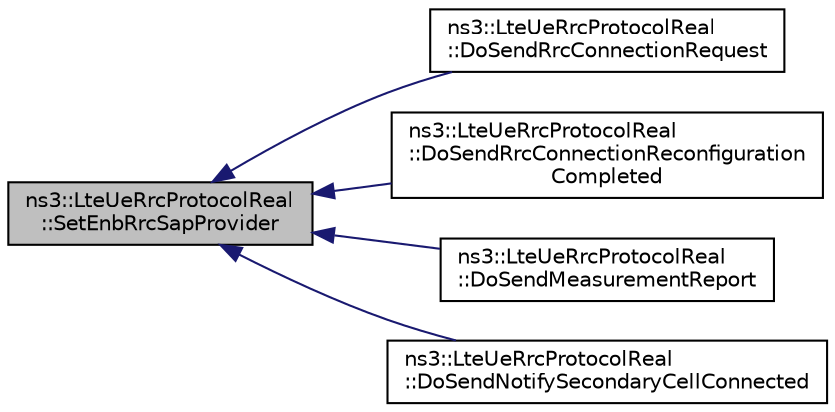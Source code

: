 digraph "ns3::LteUeRrcProtocolReal::SetEnbRrcSapProvider"
{
  edge [fontname="Helvetica",fontsize="10",labelfontname="Helvetica",labelfontsize="10"];
  node [fontname="Helvetica",fontsize="10",shape=record];
  rankdir="LR";
  Node1 [label="ns3::LteUeRrcProtocolReal\l::SetEnbRrcSapProvider",height=0.2,width=0.4,color="black", fillcolor="grey75", style="filled", fontcolor="black"];
  Node1 -> Node2 [dir="back",color="midnightblue",fontsize="10",style="solid"];
  Node2 [label="ns3::LteUeRrcProtocolReal\l::DoSendRrcConnectionRequest",height=0.2,width=0.4,color="black", fillcolor="white", style="filled",URL="$df/d48/classns3_1_1LteUeRrcProtocolReal.html#af1f7ba46dc2b2a1e13dcde81ec7afea4"];
  Node1 -> Node3 [dir="back",color="midnightblue",fontsize="10",style="solid"];
  Node3 [label="ns3::LteUeRrcProtocolReal\l::DoSendRrcConnectionReconfiguration\lCompleted",height=0.2,width=0.4,color="black", fillcolor="white", style="filled",URL="$df/d48/classns3_1_1LteUeRrcProtocolReal.html#a3f28203afd2430174ef52e0a37708ff1"];
  Node1 -> Node4 [dir="back",color="midnightblue",fontsize="10",style="solid"];
  Node4 [label="ns3::LteUeRrcProtocolReal\l::DoSendMeasurementReport",height=0.2,width=0.4,color="black", fillcolor="white", style="filled",URL="$df/d48/classns3_1_1LteUeRrcProtocolReal.html#ac41ee20df1ad7487e5567e42af85a240"];
  Node1 -> Node5 [dir="back",color="midnightblue",fontsize="10",style="solid"];
  Node5 [label="ns3::LteUeRrcProtocolReal\l::DoSendNotifySecondaryCellConnected",height=0.2,width=0.4,color="black", fillcolor="white", style="filled",URL="$df/d48/classns3_1_1LteUeRrcProtocolReal.html#a6df09b8827c5d8e456f46b5ad8e052f0"];
}
